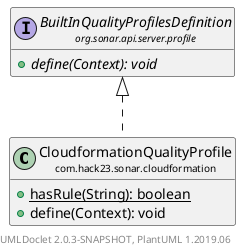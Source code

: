 @startuml
    set namespaceSeparator none
    hide empty fields
    hide empty methods

    class "<size:14>CloudformationQualityProfile\n<size:10>com.hack23.sonar.cloudformation" as com.hack23.sonar.cloudformation.CloudformationQualityProfile [[CloudformationQualityProfile.html]] {
        {static} +hasRule(String): boolean
        +define(Context): void
    }

    interface "<size:14>BuiltInQualityProfilesDefinition\n<size:10>org.sonar.api.server.profile" as org.sonar.api.server.profile.BuiltInQualityProfilesDefinition {
        {abstract} +define(Context): void
    }

    org.sonar.api.server.profile.BuiltInQualityProfilesDefinition <|.. com.hack23.sonar.cloudformation.CloudformationQualityProfile

    center footer UMLDoclet 2.0.3-SNAPSHOT, PlantUML 1.2019.06
@enduml
